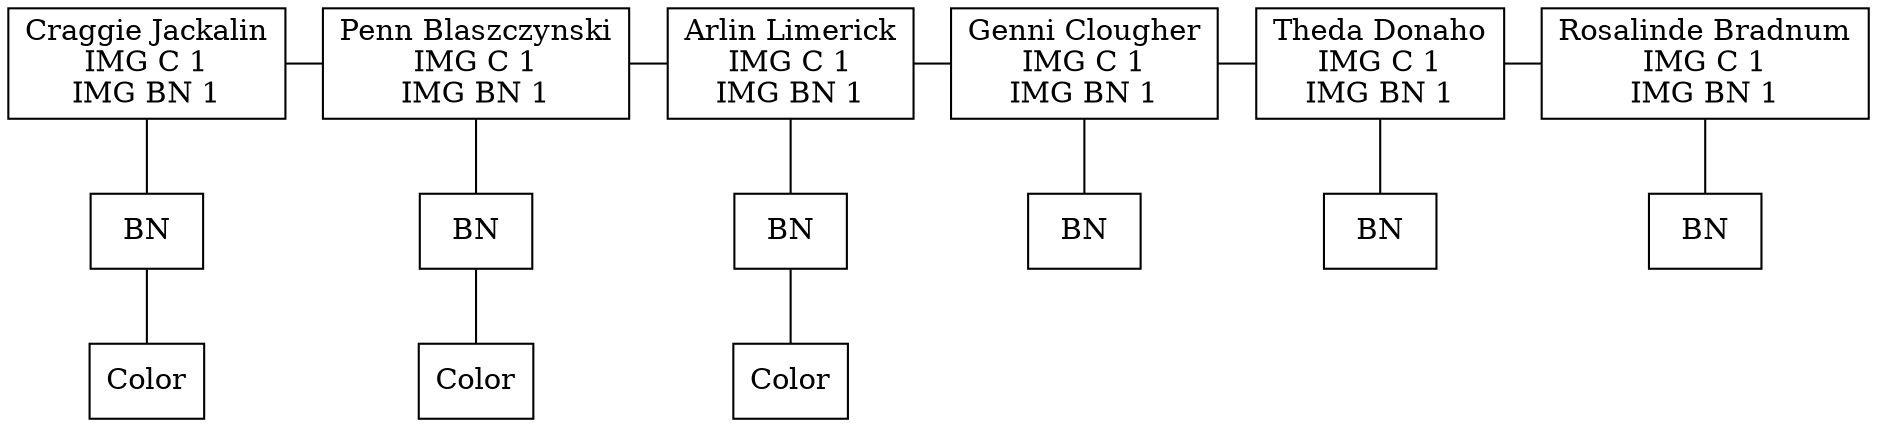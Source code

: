 digraph ClientesEnEspera {
node[shape=box]
edge[arrowhead=none]
0 [label="Craggie Jackalin\nIMG C 1\nIMG BN 1"]
1 [label=BN]
2 [label=Color]
3 [label="Penn Blaszczynski\nIMG C 1\nIMG BN 1"]
4 [label=BN]
5 [label=Color]
6 [label="Arlin Limerick\nIMG C 1\nIMG BN 1"]
7 [label=BN]
8 [label=Color]
9 [label="Genni Clougher\nIMG C 1\nIMG BN 1"]
10 [label=BN]
11 [label="Theda Donaho\nIMG C 1\nIMG BN 1"]
12 [label=BN]
13 [label="Rosalinde Bradnum\nIMG C 1\nIMG BN 1"]
14 [label=BN]
0->1
1->2
0->3
3->4
4->5
3->6
6->7
7->8
6->9
9->10
9->11
11->12
11->13
13->14
{rank=same; 0; 3}
{rank=same; 3; 6}
{rank=same; 6; 9}
{rank=same; 9; 11}
{rank=same; 11; 13}
rankdir=TB
}